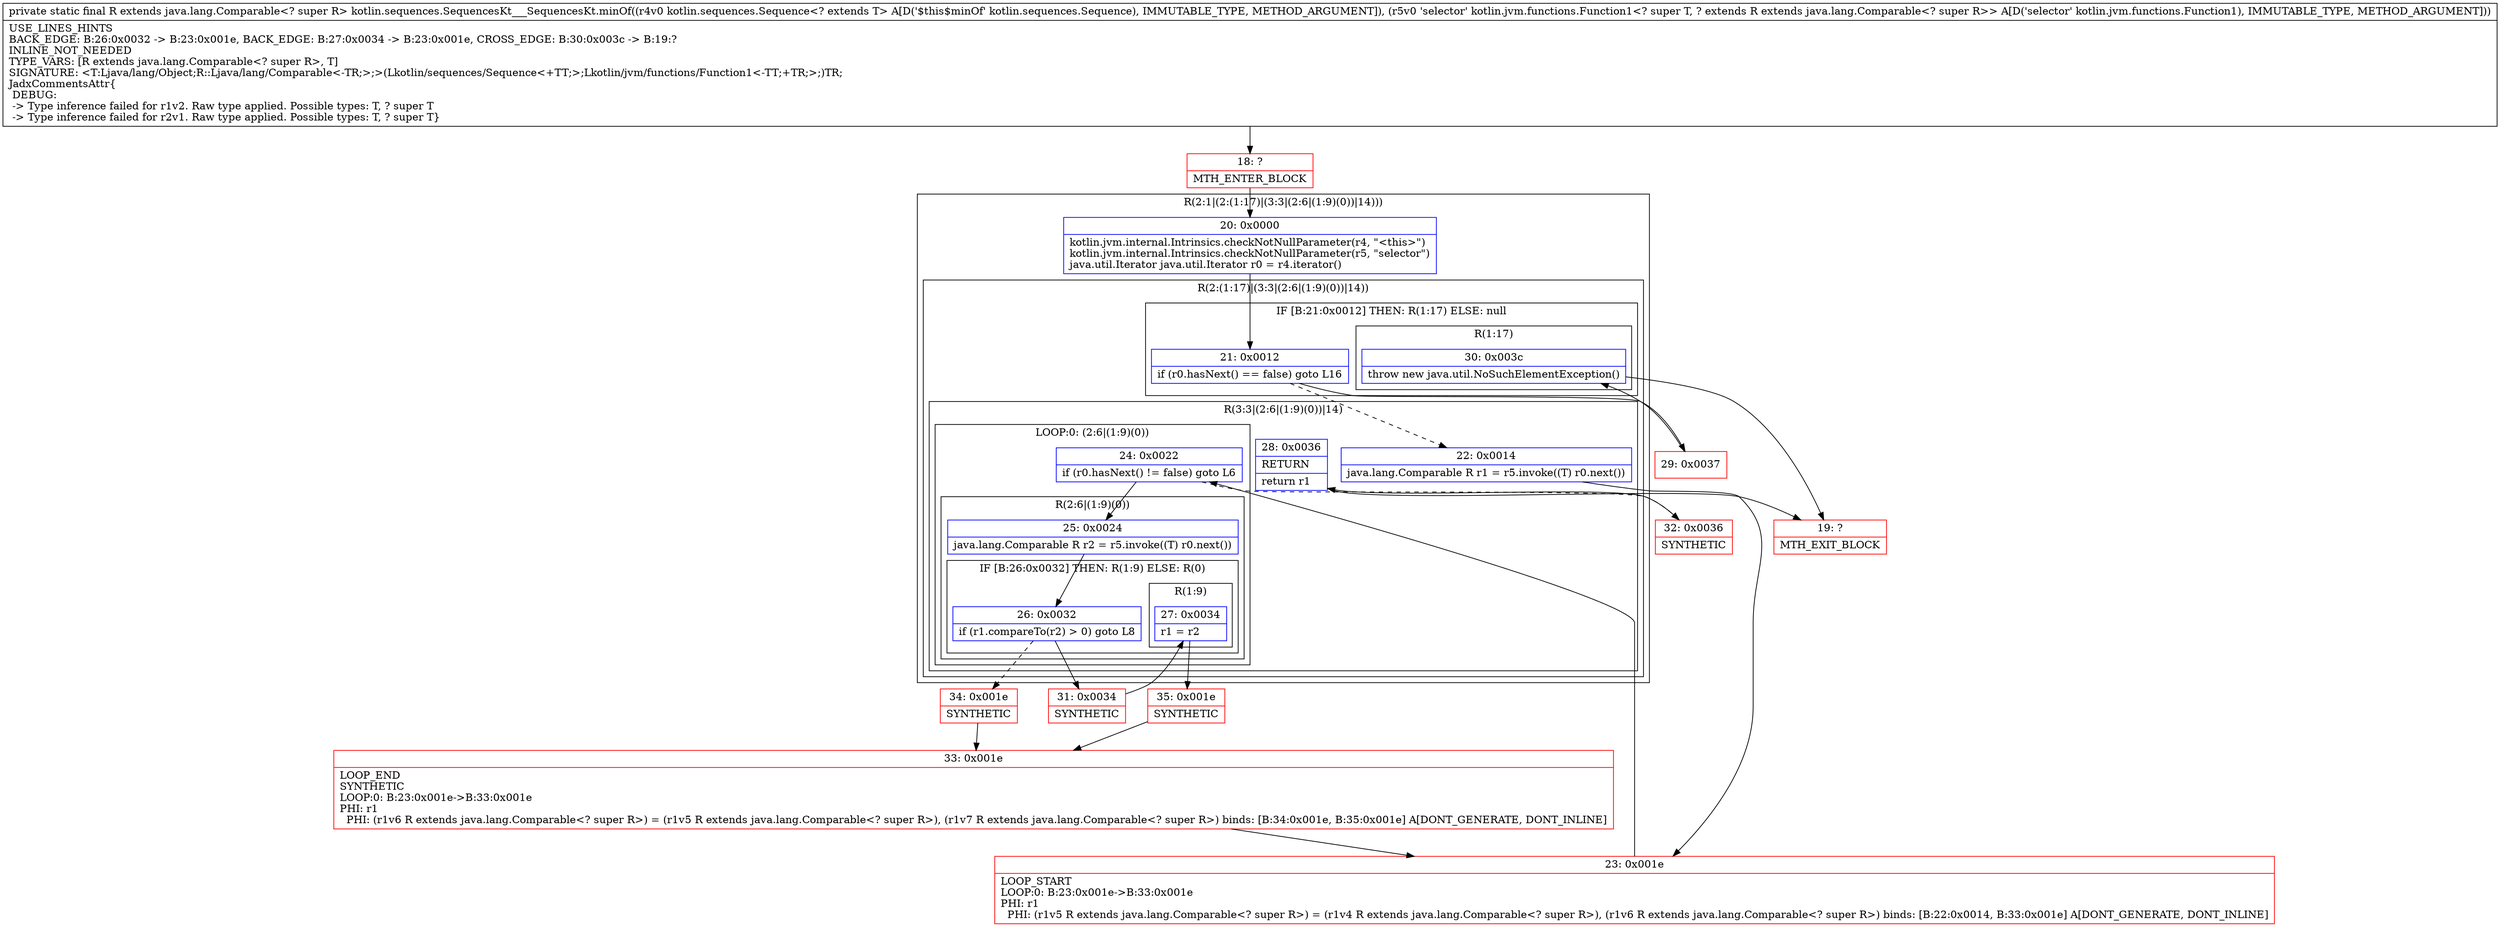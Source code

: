 digraph "CFG forkotlin.sequences.SequencesKt___SequencesKt.minOf(Lkotlin\/sequences\/Sequence;Lkotlin\/jvm\/functions\/Function1;)Ljava\/lang\/Comparable;" {
subgraph cluster_Region_2023669371 {
label = "R(2:1|(2:(1:17)|(3:3|(2:6|(1:9)(0))|14)))";
node [shape=record,color=blue];
Node_20 [shape=record,label="{20\:\ 0x0000|kotlin.jvm.internal.Intrinsics.checkNotNullParameter(r4, \"\<this\>\")\lkotlin.jvm.internal.Intrinsics.checkNotNullParameter(r5, \"selector\")\ljava.util.Iterator java.util.Iterator r0 = r4.iterator()\l}"];
subgraph cluster_Region_822853784 {
label = "R(2:(1:17)|(3:3|(2:6|(1:9)(0))|14))";
node [shape=record,color=blue];
subgraph cluster_IfRegion_1901185478 {
label = "IF [B:21:0x0012] THEN: R(1:17) ELSE: null";
node [shape=record,color=blue];
Node_21 [shape=record,label="{21\:\ 0x0012|if (r0.hasNext() == false) goto L16\l}"];
subgraph cluster_Region_1445817681 {
label = "R(1:17)";
node [shape=record,color=blue];
Node_30 [shape=record,label="{30\:\ 0x003c|throw new java.util.NoSuchElementException()\l}"];
}
}
subgraph cluster_Region_932018679 {
label = "R(3:3|(2:6|(1:9)(0))|14)";
node [shape=record,color=blue];
Node_22 [shape=record,label="{22\:\ 0x0014|java.lang.Comparable R r1 = r5.invoke((T) r0.next())\l}"];
subgraph cluster_LoopRegion_2082971706 {
label = "LOOP:0: (2:6|(1:9)(0))";
node [shape=record,color=blue];
Node_24 [shape=record,label="{24\:\ 0x0022|if (r0.hasNext() != false) goto L6\l}"];
subgraph cluster_Region_1900520611 {
label = "R(2:6|(1:9)(0))";
node [shape=record,color=blue];
Node_25 [shape=record,label="{25\:\ 0x0024|java.lang.Comparable R r2 = r5.invoke((T) r0.next())\l}"];
subgraph cluster_IfRegion_1387912790 {
label = "IF [B:26:0x0032] THEN: R(1:9) ELSE: R(0)";
node [shape=record,color=blue];
Node_26 [shape=record,label="{26\:\ 0x0032|if (r1.compareTo(r2) \> 0) goto L8\l}"];
subgraph cluster_Region_245845172 {
label = "R(1:9)";
node [shape=record,color=blue];
Node_27 [shape=record,label="{27\:\ 0x0034|r1 = r2\l}"];
}
subgraph cluster_Region_1960934899 {
label = "R(0)";
node [shape=record,color=blue];
}
}
}
}
Node_28 [shape=record,label="{28\:\ 0x0036|RETURN\l|return r1\l}"];
}
}
}
Node_18 [shape=record,color=red,label="{18\:\ ?|MTH_ENTER_BLOCK\l}"];
Node_23 [shape=record,color=red,label="{23\:\ 0x001e|LOOP_START\lLOOP:0: B:23:0x001e\-\>B:33:0x001e\lPHI: r1 \l  PHI: (r1v5 R extends java.lang.Comparable\<? super R\>) = (r1v4 R extends java.lang.Comparable\<? super R\>), (r1v6 R extends java.lang.Comparable\<? super R\>) binds: [B:22:0x0014, B:33:0x001e] A[DONT_GENERATE, DONT_INLINE]\l}"];
Node_31 [shape=record,color=red,label="{31\:\ 0x0034|SYNTHETIC\l}"];
Node_35 [shape=record,color=red,label="{35\:\ 0x001e|SYNTHETIC\l}"];
Node_33 [shape=record,color=red,label="{33\:\ 0x001e|LOOP_END\lSYNTHETIC\lLOOP:0: B:23:0x001e\-\>B:33:0x001e\lPHI: r1 \l  PHI: (r1v6 R extends java.lang.Comparable\<? super R\>) = (r1v5 R extends java.lang.Comparable\<? super R\>), (r1v7 R extends java.lang.Comparable\<? super R\>) binds: [B:34:0x001e, B:35:0x001e] A[DONT_GENERATE, DONT_INLINE]\l}"];
Node_34 [shape=record,color=red,label="{34\:\ 0x001e|SYNTHETIC\l}"];
Node_32 [shape=record,color=red,label="{32\:\ 0x0036|SYNTHETIC\l}"];
Node_19 [shape=record,color=red,label="{19\:\ ?|MTH_EXIT_BLOCK\l}"];
Node_29 [shape=record,color=red,label="{29\:\ 0x0037}"];
MethodNode[shape=record,label="{private static final R extends java.lang.Comparable\<? super R\> kotlin.sequences.SequencesKt___SequencesKt.minOf((r4v0 kotlin.sequences.Sequence\<? extends T\> A[D('$this$minOf' kotlin.sequences.Sequence), IMMUTABLE_TYPE, METHOD_ARGUMENT]), (r5v0 'selector' kotlin.jvm.functions.Function1\<? super T, ? extends R extends java.lang.Comparable\<? super R\>\> A[D('selector' kotlin.jvm.functions.Function1), IMMUTABLE_TYPE, METHOD_ARGUMENT]))  | USE_LINES_HINTS\lBACK_EDGE: B:26:0x0032 \-\> B:23:0x001e, BACK_EDGE: B:27:0x0034 \-\> B:23:0x001e, CROSS_EDGE: B:30:0x003c \-\> B:19:?\lINLINE_NOT_NEEDED\lTYPE_VARS: [R extends java.lang.Comparable\<? super R\>, T]\lSIGNATURE: \<T:Ljava\/lang\/Object;R::Ljava\/lang\/Comparable\<\-TR;\>;\>(Lkotlin\/sequences\/Sequence\<+TT;\>;Lkotlin\/jvm\/functions\/Function1\<\-TT;+TR;\>;)TR;\lJadxCommentsAttr\{\l DEBUG: \l \-\> Type inference failed for r1v2. Raw type applied. Possible types: T, ? super T\l \-\> Type inference failed for r2v1. Raw type applied. Possible types: T, ? super T\}\l}"];
MethodNode -> Node_18;Node_20 -> Node_21;
Node_21 -> Node_22[style=dashed];
Node_21 -> Node_29;
Node_30 -> Node_19;
Node_22 -> Node_23;
Node_24 -> Node_25;
Node_24 -> Node_32[style=dashed];
Node_25 -> Node_26;
Node_26 -> Node_31;
Node_26 -> Node_34[style=dashed];
Node_27 -> Node_35;
Node_28 -> Node_19;
Node_18 -> Node_20;
Node_23 -> Node_24;
Node_31 -> Node_27;
Node_35 -> Node_33;
Node_33 -> Node_23;
Node_34 -> Node_33;
Node_32 -> Node_28;
Node_29 -> Node_30;
}

